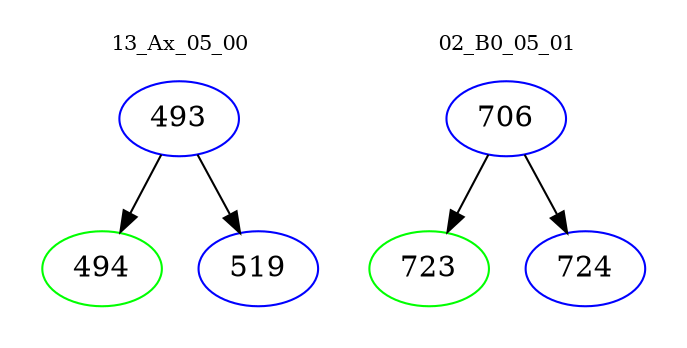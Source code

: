 digraph{
subgraph cluster_0 {
color = white
label = "13_Ax_05_00";
fontsize=10;
T0_493 [label="493", color="blue"]
T0_493 -> T0_494 [color="black"]
T0_494 [label="494", color="green"]
T0_493 -> T0_519 [color="black"]
T0_519 [label="519", color="blue"]
}
subgraph cluster_1 {
color = white
label = "02_B0_05_01";
fontsize=10;
T1_706 [label="706", color="blue"]
T1_706 -> T1_723 [color="black"]
T1_723 [label="723", color="green"]
T1_706 -> T1_724 [color="black"]
T1_724 [label="724", color="blue"]
}
}
